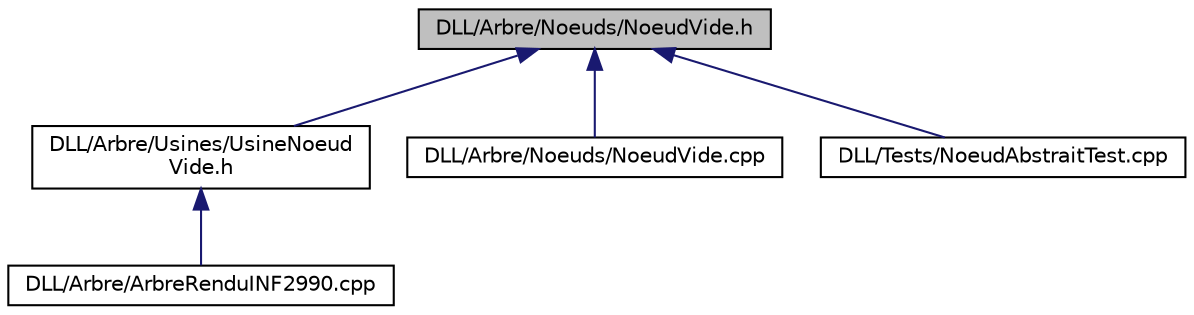 digraph "DLL/Arbre/Noeuds/NoeudVide.h"
{
  edge [fontname="Helvetica",fontsize="10",labelfontname="Helvetica",labelfontsize="10"];
  node [fontname="Helvetica",fontsize="10",shape=record];
  Node1 [label="DLL/Arbre/Noeuds/NoeudVide.h",height=0.2,width=0.4,color="black", fillcolor="grey75", style="filled", fontcolor="black"];
  Node1 -> Node2 [dir="back",color="midnightblue",fontsize="10",style="solid",fontname="Helvetica"];
  Node2 [label="DLL/Arbre/Usines/UsineNoeud\lVide.h",height=0.2,width=0.4,color="black", fillcolor="white", style="filled",URL="$d6/d3d/_usine_noeud_vide_8h.html"];
  Node2 -> Node3 [dir="back",color="midnightblue",fontsize="10",style="solid",fontname="Helvetica"];
  Node3 [label="DLL/Arbre/ArbreRenduINF2990.cpp",height=0.2,width=0.4,color="black", fillcolor="white", style="filled",URL="$de/d39/_arbre_rendu_i_n_f2990_8cpp.html"];
  Node1 -> Node4 [dir="back",color="midnightblue",fontsize="10",style="solid",fontname="Helvetica"];
  Node4 [label="DLL/Arbre/Noeuds/NoeudVide.cpp",height=0.2,width=0.4,color="black", fillcolor="white", style="filled",URL="$d5/d79/_noeud_vide_8cpp.html"];
  Node1 -> Node5 [dir="back",color="midnightblue",fontsize="10",style="solid",fontname="Helvetica"];
  Node5 [label="DLL/Tests/NoeudAbstraitTest.cpp",height=0.2,width=0.4,color="black", fillcolor="white", style="filled",URL="$dc/d80/_noeud_abstrait_test_8cpp.html"];
}
